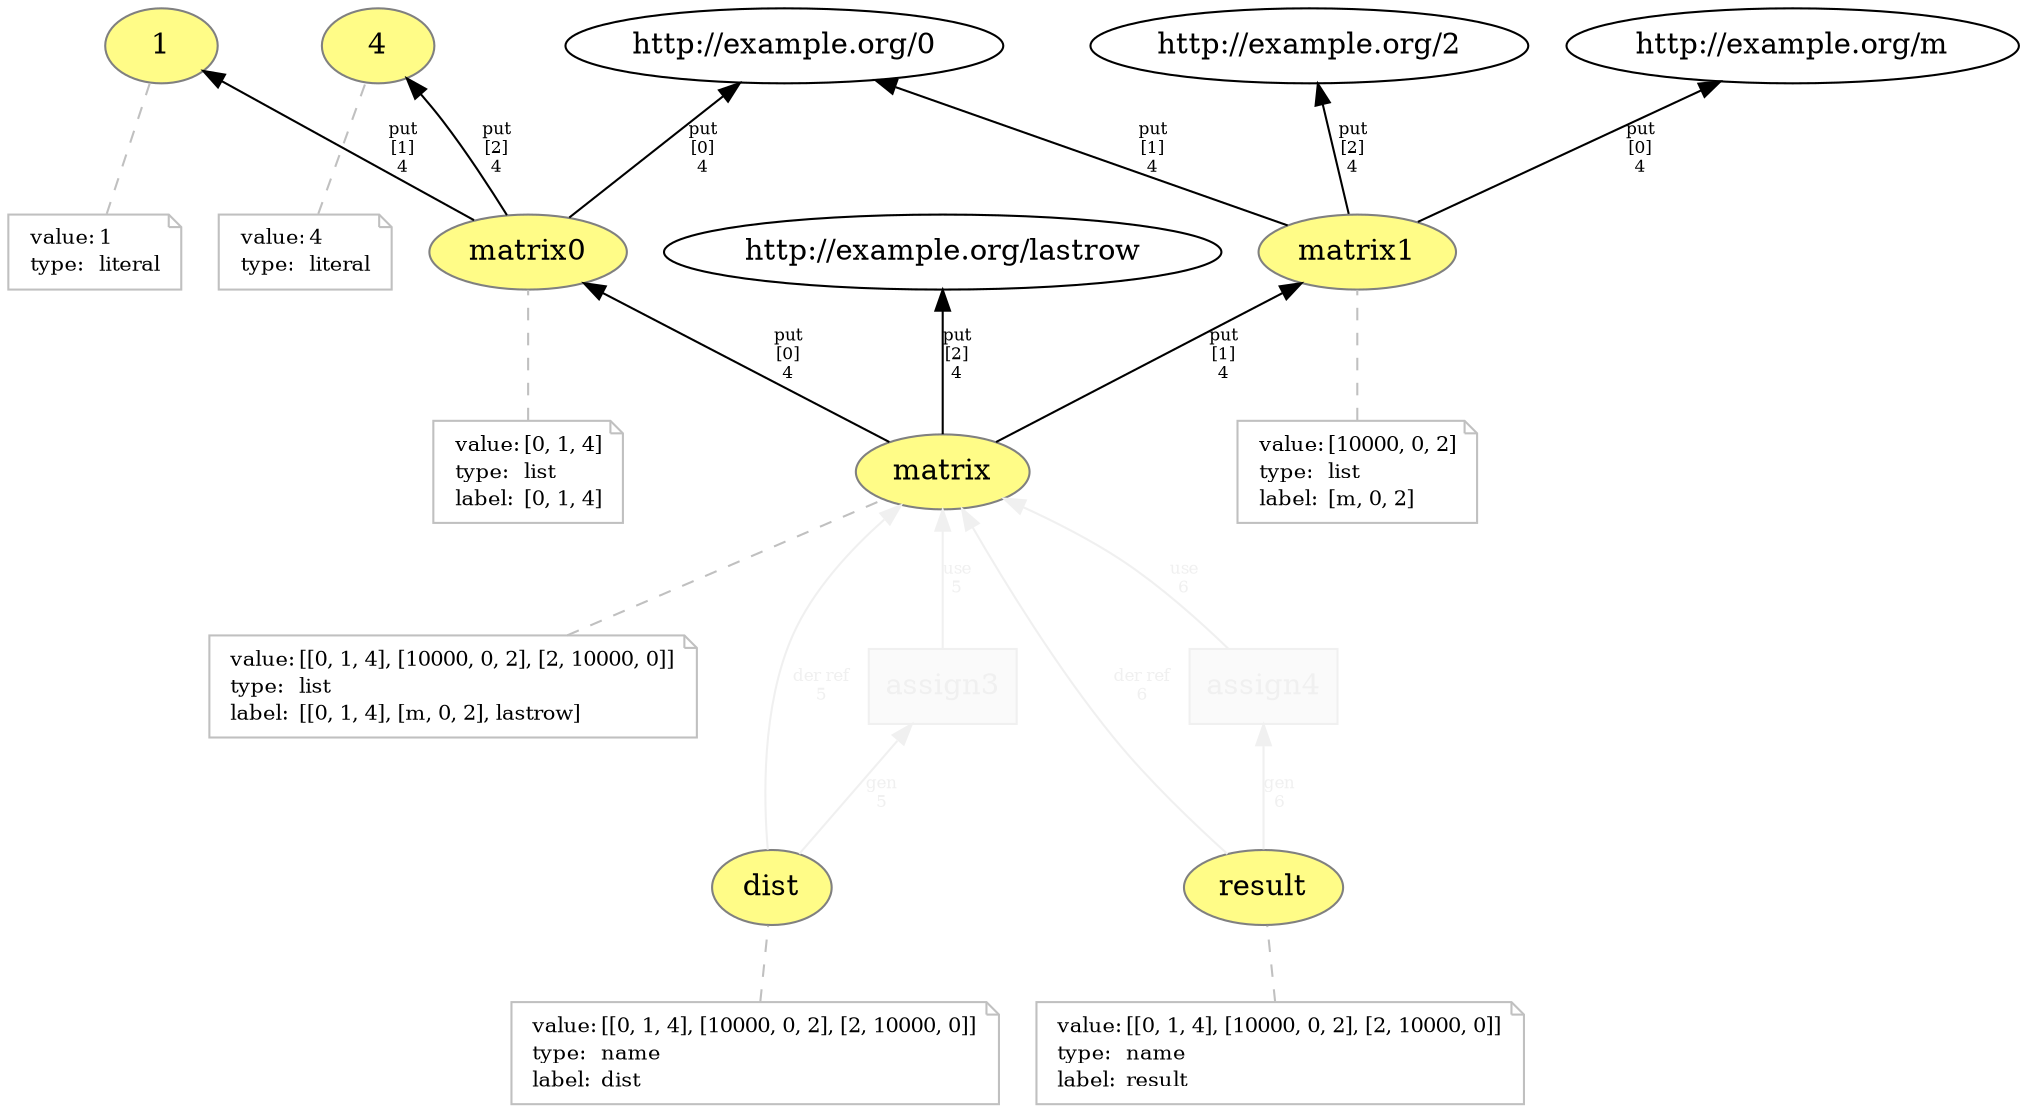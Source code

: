 digraph "PROV" { size="16,12"; rankdir="BT";
"http://example.org/1" [fillcolor="#FFFC87",color="#808080",style="filled",label="1",URL="http://example.org/1"]
"-attrs0" [color="gray",shape="note",fontsize="10",fontcolor="black",label=<<TABLE cellpadding="0" border="0">
	<TR>
	    <TD align="left">value:</TD>
	    <TD align="left">1</TD>
	</TR>
	<TR>
	    <TD align="left">type:</TD>
	    <TD align="left">literal</TD>
	</TR>
</TABLE>>]
"-attrs0" -> "http://example.org/1" [color="gray",style="dashed",arrowhead="none"]
"http://example.org/4" [fillcolor="#FFFC87",color="#808080",style="filled",label="4",URL="http://example.org/4"]
"-attrs1" [color="gray",shape="note",fontsize="10",fontcolor="black",label=<<TABLE cellpadding="0" border="0">
	<TR>
	    <TD align="left">value:</TD>
	    <TD align="left">4</TD>
	</TR>
	<TR>
	    <TD align="left">type:</TD>
	    <TD align="left">literal</TD>
	</TR>
</TABLE>>]
"-attrs1" -> "http://example.org/4" [color="gray",style="dashed",arrowhead="none"]
"http://example.org/matrix" [fillcolor="#FFFC87",color="#808080",style="filled",label="matrix",URL="http://example.org/matrix"]
"-attrs2" [color="gray",shape="note",fontsize="10",fontcolor="black",label=<<TABLE cellpadding="0" border="0">
	<TR>
	    <TD align="left">value:</TD>
	    <TD align="left">[[0, 1, 4], [10000, 0, 2], [2, 10000, 0]]</TD>
	</TR>
	<TR>
	    <TD align="left">type:</TD>
	    <TD align="left">list</TD>
	</TR>
	<TR>
	    <TD align="left">label:</TD>
	    <TD align="left">[[0, 1, 4], [m, 0, 2], lastrow]</TD>
	</TR>
</TABLE>>]
"-attrs2" -> "http://example.org/matrix" [color="gray",style="dashed",arrowhead="none"]
"http://example.org/matrix0" [fillcolor="#FFFC87",color="#808080",style="filled",label="matrix0",URL="http://example.org/matrix0"]
"-attrs3" [color="gray",shape="note",fontsize="10",fontcolor="black",label=<<TABLE cellpadding="0" border="0">
	<TR>
	    <TD align="left">value:</TD>
	    <TD align="left">[0, 1, 4]</TD>
	</TR>
	<TR>
	    <TD align="left">type:</TD>
	    <TD align="left">list</TD>
	</TR>
	<TR>
	    <TD align="left">label:</TD>
	    <TD align="left">[0, 1, 4]</TD>
	</TR>
</TABLE>>]
"-attrs3" -> "http://example.org/matrix0" [color="gray",style="dashed",arrowhead="none"]
"http://example.org/matrix0" -> "http://example.org/0" [fontsize="8",distance="1.5",angle="60.0",rotation="20",label="put
[0]
4"]
"http://example.org/matrix0" -> "http://example.org/1" [fontsize="8",distance="1.5",angle="60.0",rotation="20",label="put
[1]
4"]
"http://example.org/matrix0" -> "http://example.org/4" [fontsize="8",distance="1.5",angle="60.0",rotation="20",label="put
[2]
4"]
"http://example.org/matrix" -> "http://example.org/matrix0" [fontsize="8",distance="1.5",angle="60.0",rotation="20",label="put
[0]
4"]
"http://example.org/matrix1" [fillcolor="#FFFC87",color="#808080",style="filled",label="matrix1",URL="http://example.org/matrix1"]
"-attrs4" [color="gray",shape="note",fontsize="10",fontcolor="black",label=<<TABLE cellpadding="0" border="0">
	<TR>
	    <TD align="left">value:</TD>
	    <TD align="left">[10000, 0, 2]</TD>
	</TR>
	<TR>
	    <TD align="left">type:</TD>
	    <TD align="left">list</TD>
	</TR>
	<TR>
	    <TD align="left">label:</TD>
	    <TD align="left">[m, 0, 2]</TD>
	</TR>
</TABLE>>]
"-attrs4" -> "http://example.org/matrix1" [color="gray",style="dashed",arrowhead="none"]
"http://example.org/matrix1" -> "http://example.org/m" [fontsize="8",distance="1.5",angle="60.0",rotation="20",label="put
[0]
4"]
"http://example.org/matrix1" -> "http://example.org/0" [fontsize="8",distance="1.5",angle="60.0",rotation="20",label="put
[1]
4"]
"http://example.org/matrix1" -> "http://example.org/2" [fontsize="8",distance="1.5",angle="60.0",rotation="20",label="put
[2]
4"]
"http://example.org/matrix" -> "http://example.org/matrix1" [fontsize="8",distance="1.5",angle="60.0",rotation="20",label="put
[1]
4"]
"http://example.org/matrix" -> "http://example.org/lastrow" [fontsize="8",distance="1.5",angle="60.0",rotation="20",label="put
[2]
4"]
"http://example.org/dist" [fillcolor="#FFFC87",color="#808080",style="filled",label="dist",URL="http://example.org/dist"]
"-attrs5" [color="gray",shape="note",fontsize="10",fontcolor="black",label=<<TABLE cellpadding="0" border="0">
	<TR>
	    <TD align="left">value:</TD>
	    <TD align="left">[[0, 1, 4], [10000, 0, 2], [2, 10000, 0]]</TD>
	</TR>
	<TR>
	    <TD align="left">type:</TD>
	    <TD align="left">name</TD>
	</TR>
	<TR>
	    <TD align="left">label:</TD>
	    <TD align="left">dist</TD>
	</TR>
</TABLE>>]
"-attrs5" -> "http://example.org/dist" [color="gray",style="dashed",arrowhead="none"]
"http://example.org/assign3" [fillcolor="#FAFAFA",color="#F0F0F0",shape="polygon",sides="4",style="filled",fontcolor="#F0F0F0",label="assign3",URL="http://example.org/assign3"]
"http://example.org/dist" -> "http://example.org/matrix" [fontsize="8",distance="1.5",angle="60.0",rotation="20",label="der ref
5",fontcolor="#F0F0F0",color="#F0F0F0"]
"http://example.org/result" [fillcolor="#FFFC87",color="#808080",style="filled",label="result",URL="http://example.org/result"]
"-attrs6" [color="gray",shape="note",fontsize="10",fontcolor="black",label=<<TABLE cellpadding="0" border="0">
	<TR>
	    <TD align="left">value:</TD>
	    <TD align="left">[[0, 1, 4], [10000, 0, 2], [2, 10000, 0]]</TD>
	</TR>
	<TR>
	    <TD align="left">type:</TD>
	    <TD align="left">name</TD>
	</TR>
	<TR>
	    <TD align="left">label:</TD>
	    <TD align="left">result</TD>
	</TR>
</TABLE>>]
"-attrs6" -> "http://example.org/result" [color="gray",style="dashed",arrowhead="none"]
"http://example.org/assign4" [fillcolor="#FAFAFA",color="#F0F0F0",shape="polygon",sides="4",style="filled",fontcolor="#F0F0F0",label="assign4",URL="http://example.org/assign4"]
"http://example.org/result" -> "http://example.org/matrix" [fontsize="8",distance="1.5",angle="60.0",rotation="20",label="der ref
6",fontcolor="#F0F0F0",color="#F0F0F0"]
"http://example.org/assign4" -> "http://example.org/matrix" [fontsize="8",distance="1.5",angle="60.0",rotation="20",label="use
6",fontcolor="#F0F0F0",color="#F0F0F0"]
"http://example.org/assign3" -> "http://example.org/matrix" [fontsize="8",distance="1.5",angle="60.0",rotation="20",label="use
5",fontcolor="#F0F0F0",color="#F0F0F0"]
"http://example.org/dist" -> "http://example.org/assign3" [fontsize="8",distance="1.5",angle="60.0",rotation="20",label="gen
5",fontcolor="#F0F0F0",color="#F0F0F0"]
"http://example.org/result" -> "http://example.org/assign4" [fontsize="8",distance="1.5",angle="60.0",rotation="20",label="gen
6",fontcolor="#F0F0F0",color="#F0F0F0"]
}